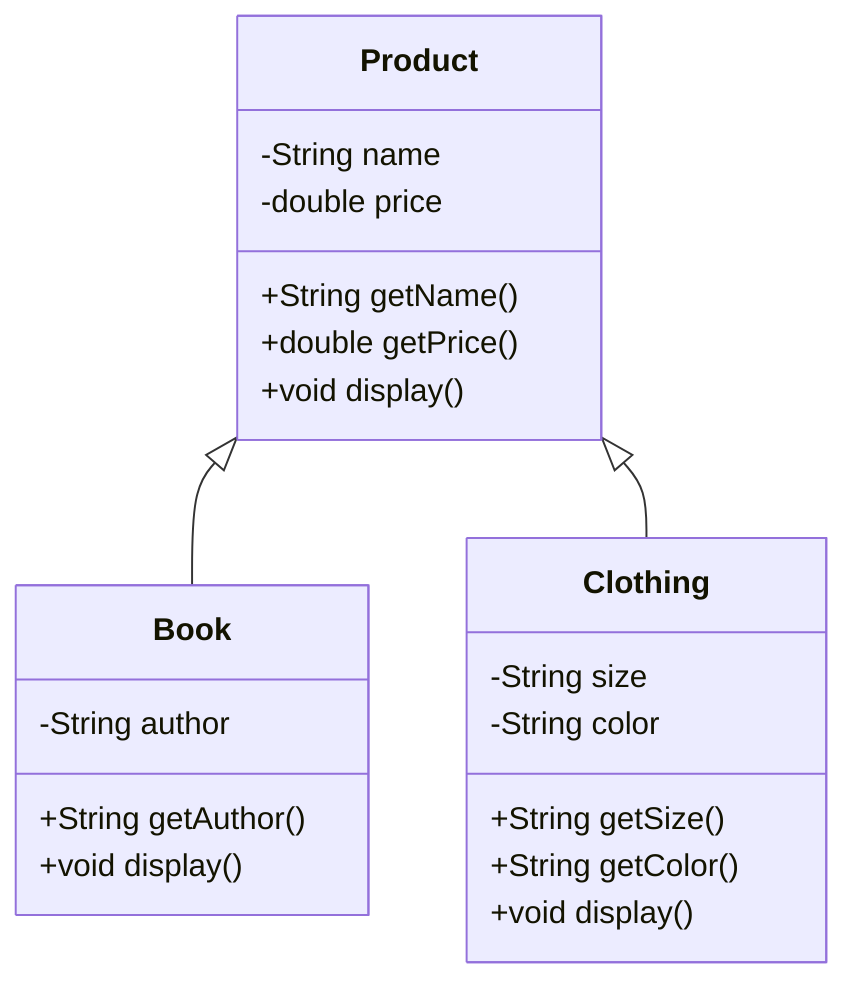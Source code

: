 classDiagram
    class Product {
        -String name
        -double price
        +String getName()
        +double getPrice()
        +void display()
    }

    class Book {
        -String author
        +String getAuthor()
        +void display()
    }

    class Clothing {
        -String size
        -String color
        +String getSize()
        +String getColor()
        +void display()
    }

    Product <|-- Book
    Product <|-- Clothing